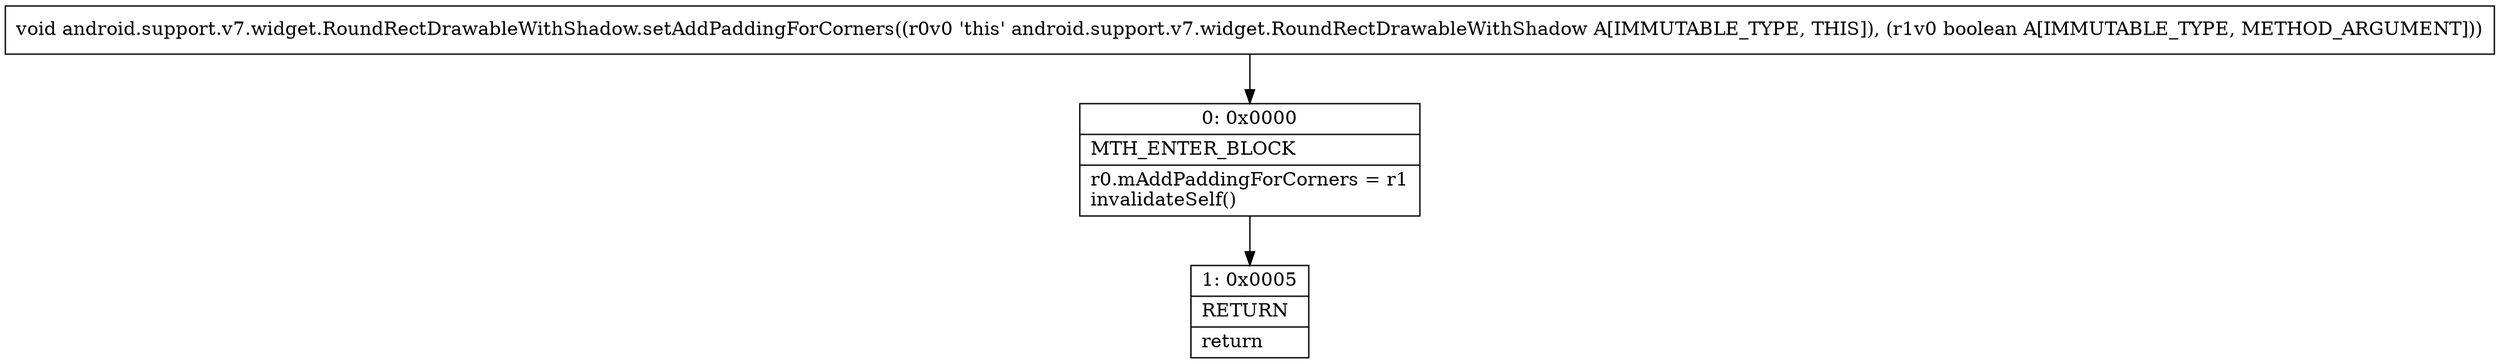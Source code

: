 digraph "CFG forandroid.support.v7.widget.RoundRectDrawableWithShadow.setAddPaddingForCorners(Z)V" {
Node_0 [shape=record,label="{0\:\ 0x0000|MTH_ENTER_BLOCK\l|r0.mAddPaddingForCorners = r1\linvalidateSelf()\l}"];
Node_1 [shape=record,label="{1\:\ 0x0005|RETURN\l|return\l}"];
MethodNode[shape=record,label="{void android.support.v7.widget.RoundRectDrawableWithShadow.setAddPaddingForCorners((r0v0 'this' android.support.v7.widget.RoundRectDrawableWithShadow A[IMMUTABLE_TYPE, THIS]), (r1v0 boolean A[IMMUTABLE_TYPE, METHOD_ARGUMENT])) }"];
MethodNode -> Node_0;
Node_0 -> Node_1;
}

